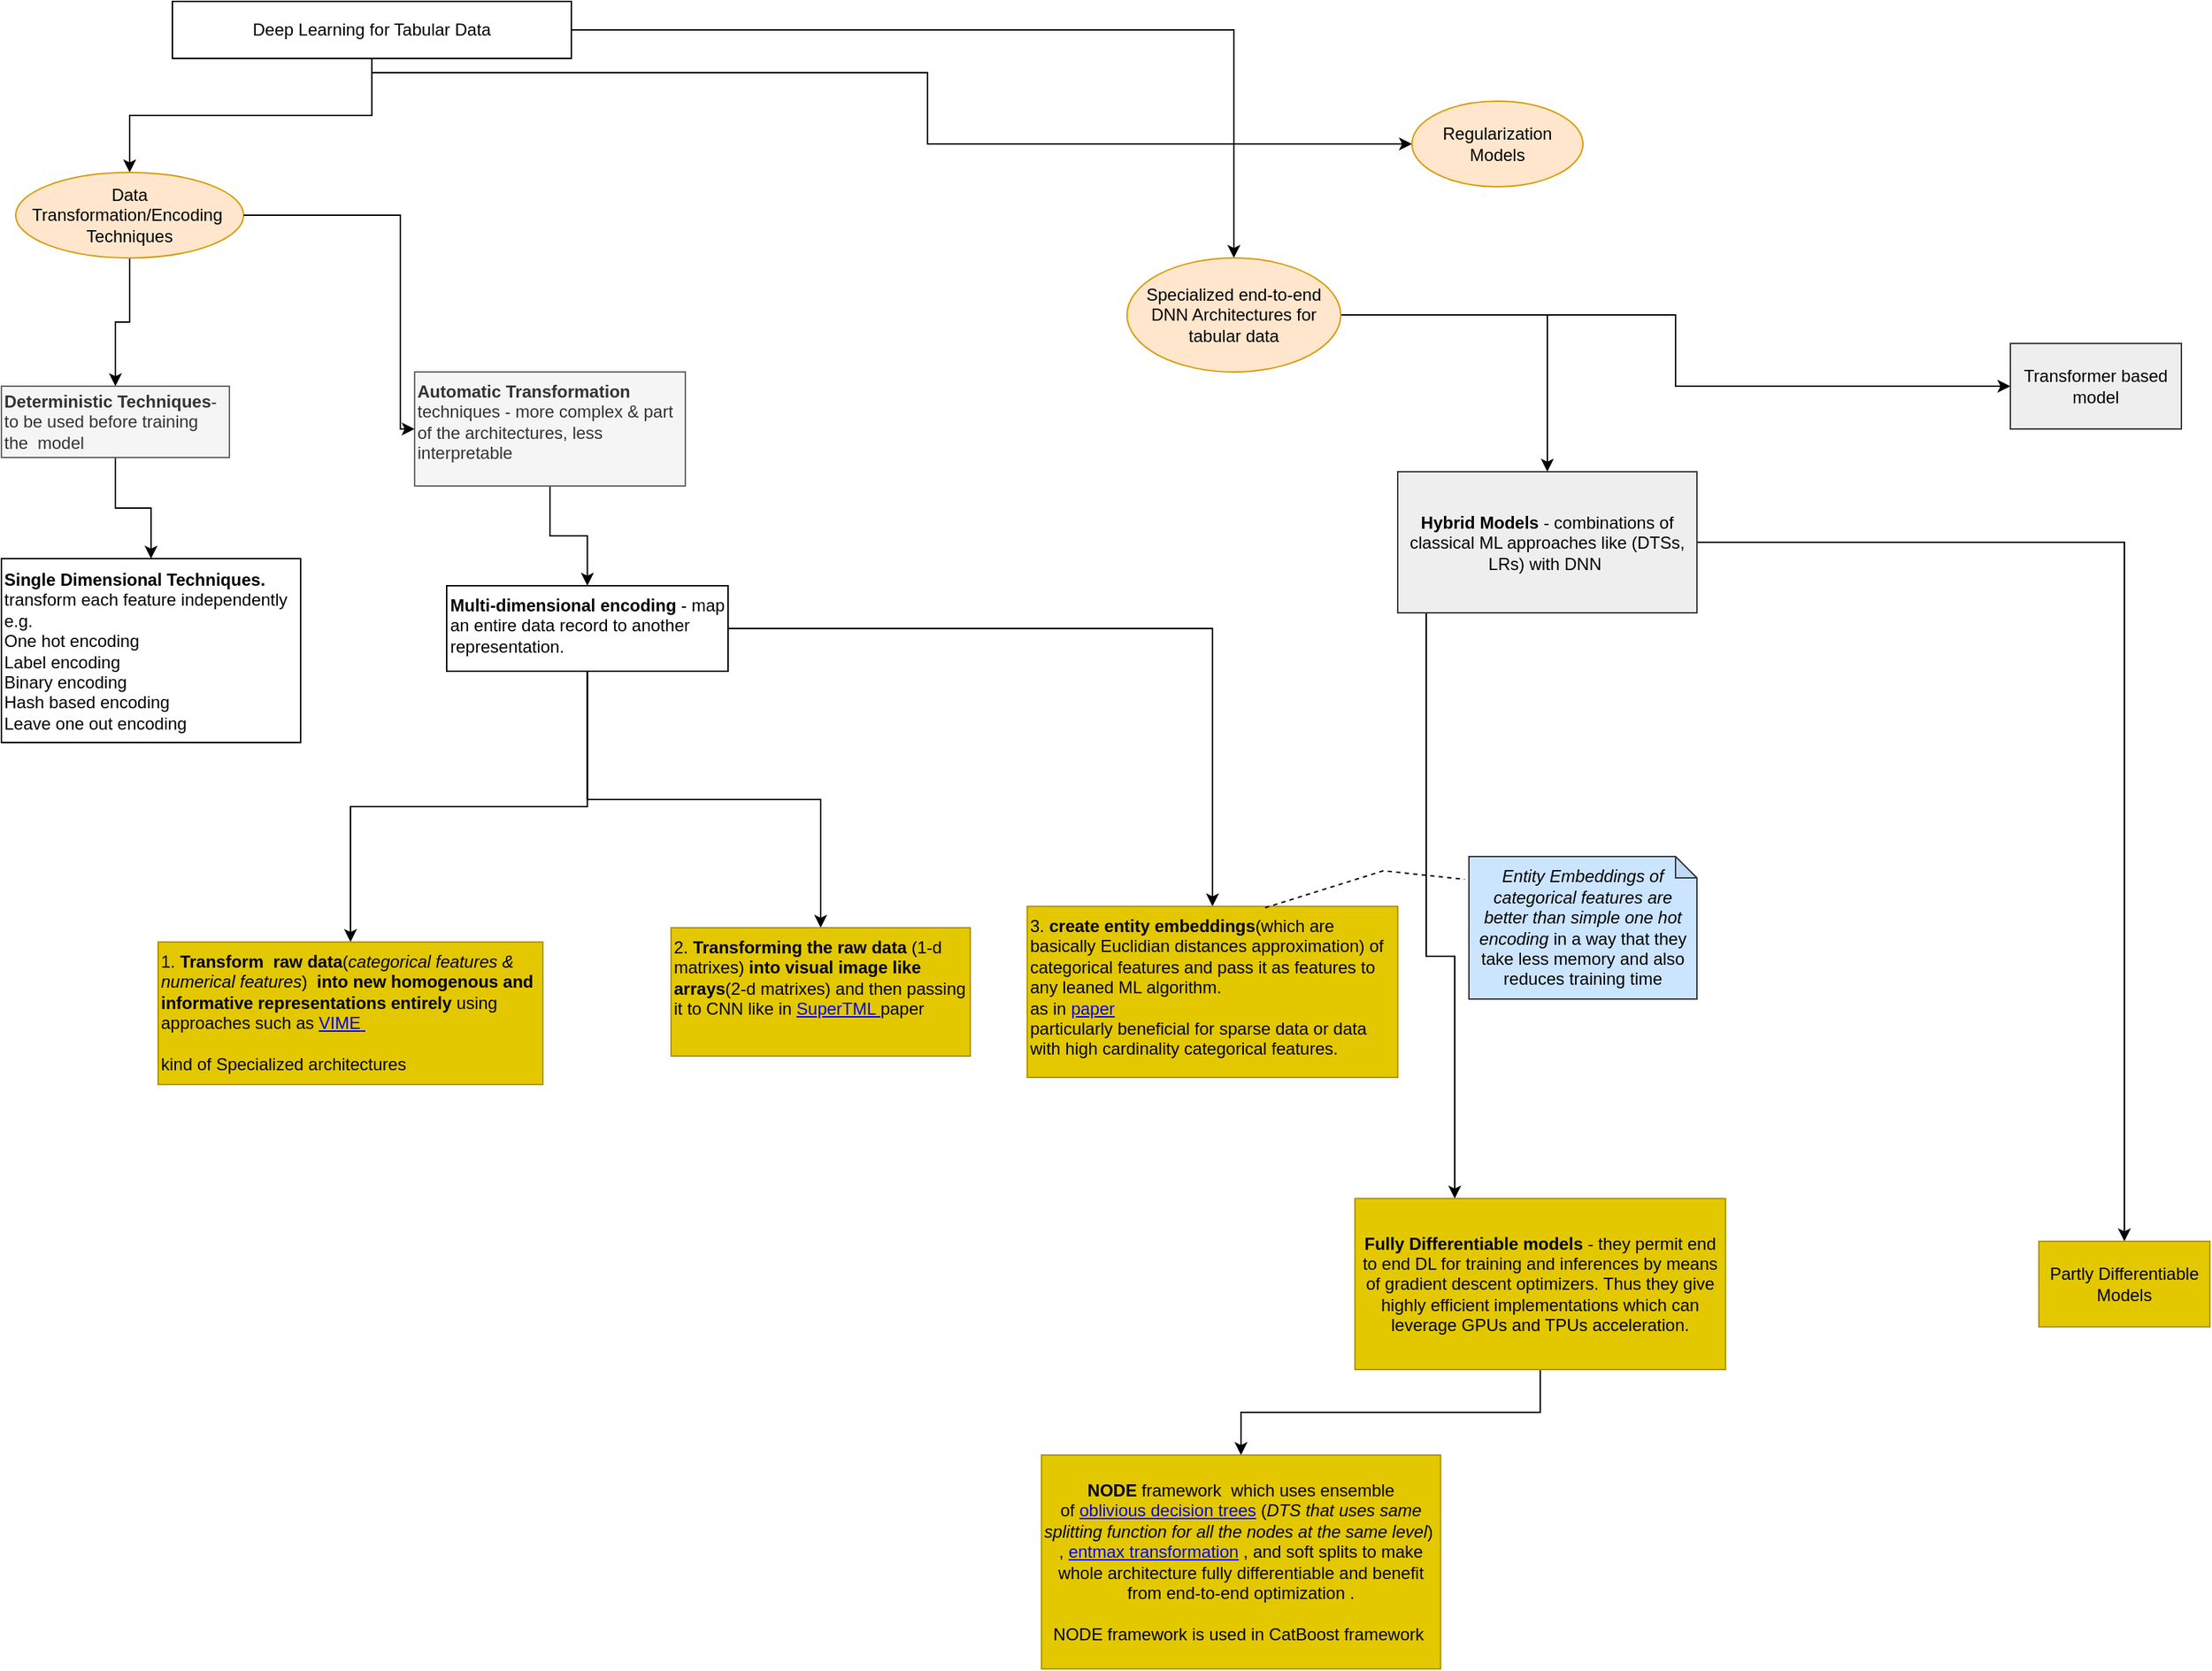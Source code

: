 <mxfile version="17.1.3" type="github">
  <diagram id="-sU3lRYDqtlFAzhdu7HP" name="Page-1">
    <mxGraphModel dx="1167" dy="568" grid="1" gridSize="10" guides="1" tooltips="1" connect="1" arrows="1" fold="1" page="1" pageScale="1" pageWidth="850" pageHeight="1100" math="0" shadow="0">
      <root>
        <mxCell id="0" />
        <mxCell id="1" parent="0" />
        <mxCell id="ol4tRR3ZWzO9gdeLCyDH-3" value="" style="edgeStyle=orthogonalEdgeStyle;rounded=0;orthogonalLoop=1;jettySize=auto;html=1;" edge="1" parent="1" source="ol4tRR3ZWzO9gdeLCyDH-1" target="ol4tRR3ZWzO9gdeLCyDH-2">
          <mxGeometry relative="1" as="geometry" />
        </mxCell>
        <mxCell id="ol4tRR3ZWzO9gdeLCyDH-5" value="" style="edgeStyle=orthogonalEdgeStyle;rounded=0;orthogonalLoop=1;jettySize=auto;html=1;" edge="1" parent="1" source="ol4tRR3ZWzO9gdeLCyDH-1" target="ol4tRR3ZWzO9gdeLCyDH-4">
          <mxGeometry relative="1" as="geometry" />
        </mxCell>
        <mxCell id="ol4tRR3ZWzO9gdeLCyDH-7" value="" style="edgeStyle=orthogonalEdgeStyle;rounded=0;orthogonalLoop=1;jettySize=auto;html=1;" edge="1" parent="1" source="ol4tRR3ZWzO9gdeLCyDH-1" target="ol4tRR3ZWzO9gdeLCyDH-6">
          <mxGeometry relative="1" as="geometry">
            <Array as="points">
              <mxPoint x="270" y="70" />
              <mxPoint x="660" y="70" />
            </Array>
          </mxGeometry>
        </mxCell>
        <mxCell id="ol4tRR3ZWzO9gdeLCyDH-1" value="Deep Learning for Tabular Data" style="rounded=0;whiteSpace=wrap;html=1;" vertex="1" parent="1">
          <mxGeometry x="130" y="20" width="280" height="40" as="geometry" />
        </mxCell>
        <mxCell id="ol4tRR3ZWzO9gdeLCyDH-15" value="" style="edgeStyle=orthogonalEdgeStyle;rounded=0;orthogonalLoop=1;jettySize=auto;html=1;" edge="1" parent="1" source="ol4tRR3ZWzO9gdeLCyDH-2" target="ol4tRR3ZWzO9gdeLCyDH-14">
          <mxGeometry relative="1" as="geometry" />
        </mxCell>
        <mxCell id="ol4tRR3ZWzO9gdeLCyDH-2" value="Data Transformation/Encoding&amp;nbsp; Techniques" style="ellipse;whiteSpace=wrap;html=1;rounded=0;fillColor=#ffe6cc;strokeColor=#d79b00;" vertex="1" parent="1">
          <mxGeometry x="20" y="140" width="160" height="60" as="geometry" />
        </mxCell>
        <mxCell id="ol4tRR3ZWzO9gdeLCyDH-36" value="" style="edgeStyle=orthogonalEdgeStyle;rounded=0;orthogonalLoop=1;jettySize=auto;html=1;" edge="1" parent="1" source="ol4tRR3ZWzO9gdeLCyDH-4" target="ol4tRR3ZWzO9gdeLCyDH-35">
          <mxGeometry relative="1" as="geometry" />
        </mxCell>
        <mxCell id="ol4tRR3ZWzO9gdeLCyDH-38" value="" style="edgeStyle=orthogonalEdgeStyle;rounded=0;orthogonalLoop=1;jettySize=auto;html=1;" edge="1" parent="1" source="ol4tRR3ZWzO9gdeLCyDH-4" target="ol4tRR3ZWzO9gdeLCyDH-37">
          <mxGeometry relative="1" as="geometry" />
        </mxCell>
        <mxCell id="ol4tRR3ZWzO9gdeLCyDH-4" value="Specialized end-to-end DNN Architectures for tabular data" style="ellipse;whiteSpace=wrap;html=1;rounded=0;fillColor=#ffe6cc;strokeColor=#d79b00;" vertex="1" parent="1">
          <mxGeometry x="800" y="200" width="150" height="80" as="geometry" />
        </mxCell>
        <mxCell id="ol4tRR3ZWzO9gdeLCyDH-6" value="Regularization Models" style="ellipse;whiteSpace=wrap;html=1;rounded=0;fillColor=#ffe6cc;strokeColor=#d79b00;" vertex="1" parent="1">
          <mxGeometry x="1000" y="90" width="120" height="60" as="geometry" />
        </mxCell>
        <mxCell id="ol4tRR3ZWzO9gdeLCyDH-18" value="" style="edgeStyle=orthogonalEdgeStyle;rounded=0;orthogonalLoop=1;jettySize=auto;html=1;exitX=1;exitY=0.5;exitDx=0;exitDy=0;" edge="1" parent="1" source="ol4tRR3ZWzO9gdeLCyDH-2" target="ol4tRR3ZWzO9gdeLCyDH-17">
          <mxGeometry relative="1" as="geometry">
            <mxPoint x="330" y="340" as="sourcePoint" />
            <Array as="points">
              <mxPoint x="290" y="170" />
              <mxPoint x="290" y="320" />
            </Array>
          </mxGeometry>
        </mxCell>
        <mxCell id="ol4tRR3ZWzO9gdeLCyDH-24" value="" style="edgeStyle=orthogonalEdgeStyle;rounded=0;orthogonalLoop=1;jettySize=auto;html=1;" edge="1" parent="1" source="ol4tRR3ZWzO9gdeLCyDH-14" target="ol4tRR3ZWzO9gdeLCyDH-23">
          <mxGeometry relative="1" as="geometry" />
        </mxCell>
        <mxCell id="ol4tRR3ZWzO9gdeLCyDH-14" value="&lt;b&gt;Deterministic Techniques&lt;/b&gt;- to be used before training the&amp;nbsp; model" style="whiteSpace=wrap;html=1;fillColor=#f5f5f5;strokeColor=#666666;rounded=0;align=left;fontColor=#333333;" vertex="1" parent="1">
          <mxGeometry x="10" y="290" width="160" height="50" as="geometry" />
        </mxCell>
        <mxCell id="ol4tRR3ZWzO9gdeLCyDH-26" value="" style="edgeStyle=orthogonalEdgeStyle;rounded=0;orthogonalLoop=1;jettySize=auto;html=1;" edge="1" parent="1" source="ol4tRR3ZWzO9gdeLCyDH-17" target="ol4tRR3ZWzO9gdeLCyDH-25">
          <mxGeometry relative="1" as="geometry" />
        </mxCell>
        <mxCell id="ol4tRR3ZWzO9gdeLCyDH-17" value="&lt;b&gt;Automatic Transformation&lt;/b&gt; techniques - more complex &amp;amp; part of the architectures, less interpretable" style="whiteSpace=wrap;html=1;fillColor=#f5f5f5;strokeColor=#666666;rounded=0;align=left;verticalAlign=top;fontColor=#333333;" vertex="1" parent="1">
          <mxGeometry x="300" y="280" width="190" height="80" as="geometry" />
        </mxCell>
        <mxCell id="ol4tRR3ZWzO9gdeLCyDH-23" value="&lt;b&gt;Single Dimensional Techniques.&lt;/b&gt;&lt;br&gt;transform each feature independently&amp;nbsp;&lt;br&gt;e.g.&lt;br&gt;One hot encoding&lt;br&gt;Label encoding&lt;br&gt;Binary encoding&lt;br&gt;Hash based encoding&lt;br&gt;Leave one out encoding" style="rounded=0;whiteSpace=wrap;html=1;align=left;" vertex="1" parent="1">
          <mxGeometry x="10" y="411" width="210" height="129" as="geometry" />
        </mxCell>
        <mxCell id="ol4tRR3ZWzO9gdeLCyDH-28" value="" style="edgeStyle=orthogonalEdgeStyle;rounded=0;orthogonalLoop=1;jettySize=auto;html=1;" edge="1" parent="1" source="ol4tRR3ZWzO9gdeLCyDH-25" target="ol4tRR3ZWzO9gdeLCyDH-27">
          <mxGeometry relative="1" as="geometry" />
        </mxCell>
        <mxCell id="ol4tRR3ZWzO9gdeLCyDH-30" value="" style="edgeStyle=orthogonalEdgeStyle;rounded=0;orthogonalLoop=1;jettySize=auto;html=1;" edge="1" parent="1" source="ol4tRR3ZWzO9gdeLCyDH-25" target="ol4tRR3ZWzO9gdeLCyDH-29">
          <mxGeometry relative="1" as="geometry" />
        </mxCell>
        <mxCell id="ol4tRR3ZWzO9gdeLCyDH-32" value="" style="edgeStyle=orthogonalEdgeStyle;rounded=0;orthogonalLoop=1;jettySize=auto;html=1;" edge="1" parent="1" source="ol4tRR3ZWzO9gdeLCyDH-25" target="ol4tRR3ZWzO9gdeLCyDH-31">
          <mxGeometry relative="1" as="geometry" />
        </mxCell>
        <mxCell id="ol4tRR3ZWzO9gdeLCyDH-25" value="&lt;b&gt;Multi-dimensional encoding &lt;/b&gt;- map an entire data record to another representation." style="whiteSpace=wrap;html=1;align=left;verticalAlign=top;rounded=0;" vertex="1" parent="1">
          <mxGeometry x="322.5" y="430" width="197.5" height="60" as="geometry" />
        </mxCell>
        <mxCell id="ol4tRR3ZWzO9gdeLCyDH-27" value="1. &lt;b&gt;Transform&amp;nbsp; raw data&lt;/b&gt;(&lt;i&gt;categorical features &amp;amp; numerical features&lt;/i&gt;)&amp;nbsp; &lt;b&gt;into new homogenous and informative representations entirely &lt;/b&gt;using approaches such as &lt;a href=&quot;https://www.semanticscholar.org/paper/1be6ddac2e262ff915c9fc2eacbf615082240219&quot;&gt;VIME&lt;b&gt;&amp;nbsp;&lt;/b&gt;&lt;/a&gt;&lt;br&gt;&lt;br&gt;kind of Specialized architectures" style="whiteSpace=wrap;html=1;align=left;verticalAlign=top;fillColor=#e3c800;strokeColor=#B09500;fontColor=#000000;rounded=0;" vertex="1" parent="1">
          <mxGeometry x="120" y="680" width="270" height="100" as="geometry" />
        </mxCell>
        <mxCell id="ol4tRR3ZWzO9gdeLCyDH-29" value="2. &lt;b&gt;Transforming the raw data&lt;/b&gt; (1-d matrixes) &lt;b&gt;into visual image like arrays&lt;/b&gt;(2-d matrixes) and then passing it to CNN like in &lt;a href=&quot;https://www.semanticscholar.org/paper/504fd8a5eec03ec865f43cae9886004ac7b96d67&quot;&gt;SuperTML &lt;/a&gt;paper" style="whiteSpace=wrap;html=1;align=left;verticalAlign=top;fillColor=#e3c800;strokeColor=#B09500;fontColor=#000000;rounded=0;" vertex="1" parent="1">
          <mxGeometry x="480" y="670" width="210" height="90" as="geometry" />
        </mxCell>
        <mxCell id="ol4tRR3ZWzO9gdeLCyDH-31" value="3. &lt;b&gt;create entity embeddings&lt;/b&gt;(which are basically Euclidian distances approximation) of categorical features and pass it as features to any leaned ML algorithm.&amp;nbsp;&lt;br&gt;as in &lt;a href=&quot;https://www.semanticscholar.org/paper/f9408afe434ab6ea5e852d92d5454063815a8685&quot;&gt;paper&lt;/a&gt;&lt;br&gt;particularly beneficial for sparse data or data with high cardinality categorical features." style="whiteSpace=wrap;html=1;align=left;verticalAlign=top;fillColor=#e3c800;strokeColor=#B09500;fontColor=#000000;rounded=0;" vertex="1" parent="1">
          <mxGeometry x="730" y="655" width="260" height="120" as="geometry" />
        </mxCell>
        <mxCell id="ol4tRR3ZWzO9gdeLCyDH-33" value="&lt;i&gt;Entity Embeddings of categorical features are better than simple one hot encoding&lt;/i&gt; in a way that they take less memory and also reduces training time" style="shape=note;whiteSpace=wrap;html=1;backgroundOutline=1;darkOpacity=0.05;size=15;fillColor=#cce5ff;strokeColor=#36393d;" vertex="1" parent="1">
          <mxGeometry x="1040" y="620" width="160" height="100" as="geometry" />
        </mxCell>
        <mxCell id="ol4tRR3ZWzO9gdeLCyDH-34" value="" style="endArrow=none;dashed=1;html=1;rounded=0;entryX=-0.019;entryY=0.16;entryDx=0;entryDy=0;entryPerimeter=0;exitX=0.642;exitY=0.008;exitDx=0;exitDy=0;exitPerimeter=0;" edge="1" parent="1" source="ol4tRR3ZWzO9gdeLCyDH-31" target="ol4tRR3ZWzO9gdeLCyDH-33">
          <mxGeometry width="50" height="50" relative="1" as="geometry">
            <mxPoint x="900" y="650" as="sourcePoint" />
            <mxPoint x="950" y="600" as="targetPoint" />
            <Array as="points">
              <mxPoint x="980" y="630" />
            </Array>
          </mxGeometry>
        </mxCell>
        <mxCell id="ol4tRR3ZWzO9gdeLCyDH-40" value="" style="edgeStyle=orthogonalEdgeStyle;rounded=0;orthogonalLoop=1;jettySize=auto;html=1;" edge="1" parent="1" source="ol4tRR3ZWzO9gdeLCyDH-35" target="ol4tRR3ZWzO9gdeLCyDH-39">
          <mxGeometry relative="1" as="geometry">
            <Array as="points">
              <mxPoint x="1010" y="690" />
              <mxPoint x="1030" y="690" />
            </Array>
          </mxGeometry>
        </mxCell>
        <mxCell id="ol4tRR3ZWzO9gdeLCyDH-42" value="" style="edgeStyle=orthogonalEdgeStyle;rounded=0;orthogonalLoop=1;jettySize=auto;html=1;" edge="1" parent="1" source="ol4tRR3ZWzO9gdeLCyDH-35" target="ol4tRR3ZWzO9gdeLCyDH-41">
          <mxGeometry relative="1" as="geometry" />
        </mxCell>
        <mxCell id="ol4tRR3ZWzO9gdeLCyDH-35" value="&lt;b&gt;Hybrid Models &lt;/b&gt;- combinations of classical ML approaches like (DTSs, LRs) with DNN&amp;nbsp;" style="whiteSpace=wrap;html=1;fillColor=#eeeeee;strokeColor=#36393d;rounded=0;" vertex="1" parent="1">
          <mxGeometry x="990" y="350" width="210" height="99" as="geometry" />
        </mxCell>
        <mxCell id="ol4tRR3ZWzO9gdeLCyDH-37" value="Transformer based model" style="whiteSpace=wrap;html=1;fillColor=#eeeeee;strokeColor=#36393d;rounded=0;" vertex="1" parent="1">
          <mxGeometry x="1420" y="260" width="120" height="60" as="geometry" />
        </mxCell>
        <mxCell id="ol4tRR3ZWzO9gdeLCyDH-44" value="" style="edgeStyle=orthogonalEdgeStyle;rounded=0;orthogonalLoop=1;jettySize=auto;html=1;" edge="1" parent="1" source="ol4tRR3ZWzO9gdeLCyDH-39" target="ol4tRR3ZWzO9gdeLCyDH-43">
          <mxGeometry relative="1" as="geometry" />
        </mxCell>
        <mxCell id="ol4tRR3ZWzO9gdeLCyDH-39" value="&lt;b&gt;Fully Differentiable models&lt;/b&gt; - they permit end to end DL for training and inferences by means of gradient descent optimizers. Thus they give highly efficient implementations which can leverage GPUs and TPUs acceleration." style="whiteSpace=wrap;html=1;fillColor=#e3c800;strokeColor=#B09500;rounded=0;fontColor=#000000;" vertex="1" parent="1">
          <mxGeometry x="960" y="860" width="260" height="120" as="geometry" />
        </mxCell>
        <mxCell id="ol4tRR3ZWzO9gdeLCyDH-41" value="Partly Differentiable Models" style="whiteSpace=wrap;html=1;fillColor=#e3c800;strokeColor=#B09500;rounded=0;fontColor=#000000;" vertex="1" parent="1">
          <mxGeometry x="1440" y="890" width="120" height="60" as="geometry" />
        </mxCell>
        <mxCell id="ol4tRR3ZWzO9gdeLCyDH-43" value="&lt;b&gt;NODE &lt;/b&gt;framework&amp;nbsp; which uses ensemble of&amp;nbsp;&lt;a href=&quot;https://www.semanticscholar.org/paper/f123360fe7c9d721524367c51cbbc3205f8166d2&quot;&gt;oblivious decision trees&lt;/a&gt;&amp;nbsp;(&lt;i&gt;DTS that uses same splitting function for all the nodes at the same level&lt;/i&gt;)&amp;nbsp; , &lt;a href=&quot;https://www.semanticscholar.org/paper/3cee801d10f410f0feb1a2390776a01ba2765001&quot;&gt;entmax transformation&lt;/a&gt; , and soft splits to make whole architecture fully differentiable and benefit from end-to-end optimization .&lt;br&gt;&lt;br&gt;NODE framework is used in CatBoost framework&amp;nbsp;" style="whiteSpace=wrap;html=1;fillColor=#e3c800;strokeColor=#B09500;fontColor=#000000;rounded=0;" vertex="1" parent="1">
          <mxGeometry x="740" y="1040" width="280" height="150" as="geometry" />
        </mxCell>
      </root>
    </mxGraphModel>
  </diagram>
</mxfile>
